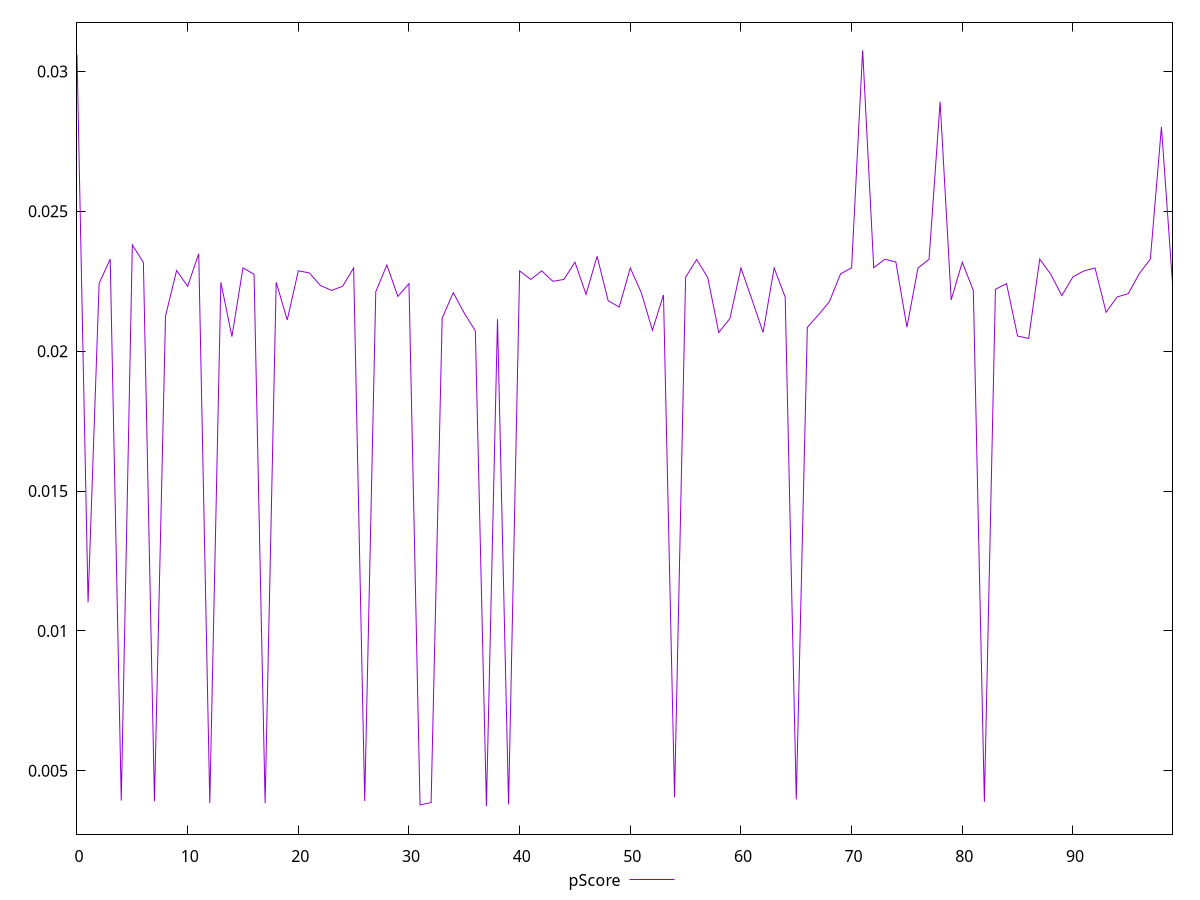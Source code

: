 reset

$pScore <<EOF
0 0.030607377239644018
1 0.011018758179236698
2 0.02242270957591841
3 0.02328899369698817
4 0.003935337736164668
5 0.02379721213257202
6 0.023168083889160196
7 0.003911145451579057
8 0.02125595853576362
9 0.02288085168410814
10 0.022319256245466157
11 0.02348219036572452
12 0.003842801678299923
13 0.022461167638497315
14 0.020519630003614064
15 0.022978793368114647
16 0.022744711010723062
17 0.0038383016408017334
18 0.022462223859471275
19 0.02111469832907853
20 0.02287214916423791
21 0.02279635689955417
22 0.022344754933180055
23 0.02216988817154647
24 0.022318392954387645
25 0.02297183263453484
26 0.003915766413392974
27 0.022121630239869572
28 0.023078291321694866
29 0.02195628351042539
30 0.0224128904209559
31 0.0037768133789766734
32 0.0038634531320806964
33 0.021178004066535194
34 0.022089937405514515
35 0.021355433320084605
36 0.020723509925392902
37 0.0037341208458475106
38 0.021144051727885527
39 0.0037946910966918934
40 0.02286930834524048
41 0.022563638463334146
42 0.02286930834524048
43 0.022495748054546072
44 0.02256318683341413
45 0.02318070144109996
46 0.022031087374835945
47 0.023390030282703256
48 0.021802292029929005
49 0.021574715775928233
50 0.02297183263453484
51 0.022084577393519933
52 0.020745729689710668
53 0.022010004758793722
54 0.00405153710241174
55 0.02264246751873089
56 0.02327543528050352
57 0.02263078390263007
58 0.02066649827016165
59 0.021165555764557198
60 0.02297183263453484
61 0.02183964563738966
62 0.020669502730698563
63 0.02297183263453484
64 0.021933082394450243
65 0.003977141270615214
66 0.020851007459518622
67 0.021293715748603115
68 0.021773303732612714
69 0.02276024312848357
70 0.022978793368114647
71 0.030755235615914256
72 0.02298164975170036
73 0.02328192535959639
74 0.023187734630103707
75 0.020857557648798264
76 0.02297183263453484
77 0.02328192535959639
78 0.028913411226780483
79 0.021832404766132407
80 0.023177816736272283
81 0.022169031486432844
82 0.0038848652875830836
83 0.02221112517191065
84 0.02241299162425997
85 0.020540132766044772
86 0.02045304642005652
87 0.02328899369698817
88 0.022746548933453847
89 0.0219838536319526
90 0.022654582477361074
91 0.02286930834524048
92 0.02297183263453484
93 0.021388458590693382
94 0.021938259286482298
95 0.022052874309792247
96 0.022772960250726282
97 0.02328899369698817
98 0.028014051790209604
99 0.022426774612835765
EOF

set key outside below
set xrange [0:99]
set yrange [0.0027341208458475106:0.03175523561591426]
set trange [0.0027341208458475106:0.03175523561591426]
set terminal svg size 640, 500 enhanced background rgb 'white'
set output "report_00013_2021-02-09T12-04-24.940Z/cumulative-layout-shift/samples/pages+cached/pScore/values.svg"

plot $pScore title "pScore" with line

reset
